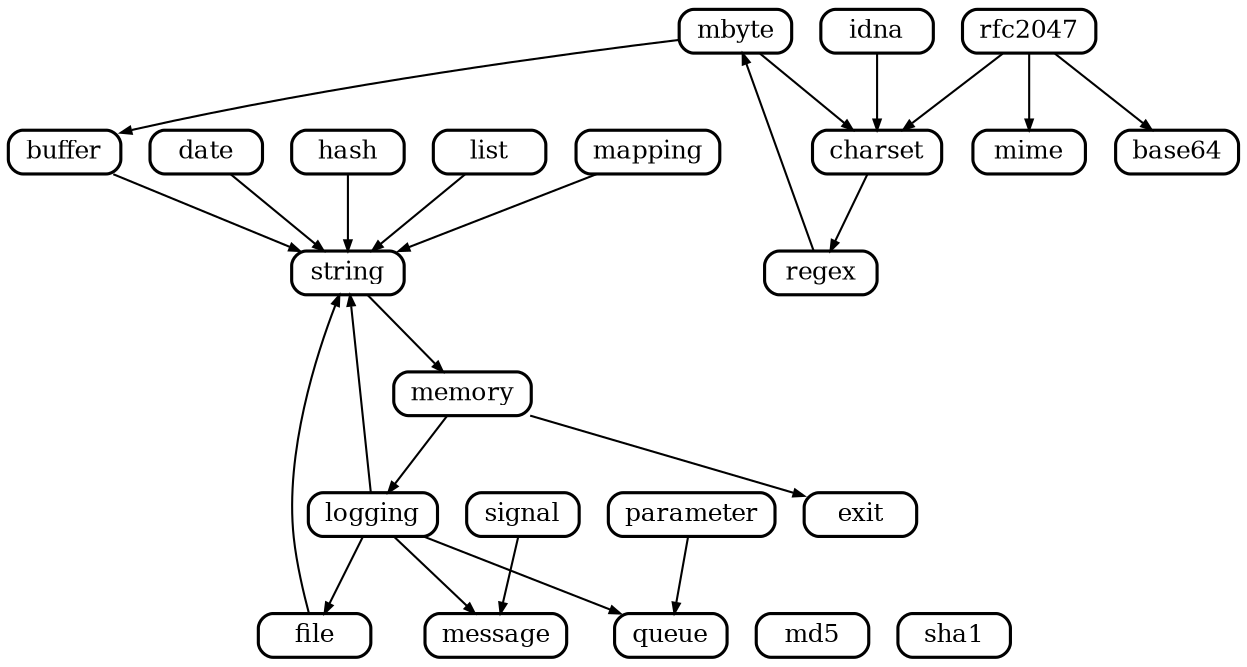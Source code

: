 digraph m2
{
        graph [
                rankdir="TB"
                nodesep="0.2"
                ranksep="0.5"
        ]

        node [
                shape="Mrecord"
                fontsize="12"
                style="solid"
                height="0.2"
                penwidth="1.5"
		color=black
        ]

        edge [
                penwidth="1.0"
                arrowsize="0.5"
        ]

	buffer    -> string
	charset   -> regex
	date      -> string
	file      -> string
	hash      -> string
	idna      -> charset
	list      -> string
	logging   -> file
	logging   -> message
	logging   -> queue
	logging   -> string
	mapping   -> string
	mbyte     -> buffer
	mbyte     -> charset
	md5
	memory    -> exit
	memory    -> logging
	parameter -> queue
	regex     -> mbyte
	rfc2047   -> base64
	rfc2047   -> charset
	rfc2047   -> mime
	sha1
	signal    -> message
	string    -> memory

	{ rank=same file message queue sha1 md5 }
}

